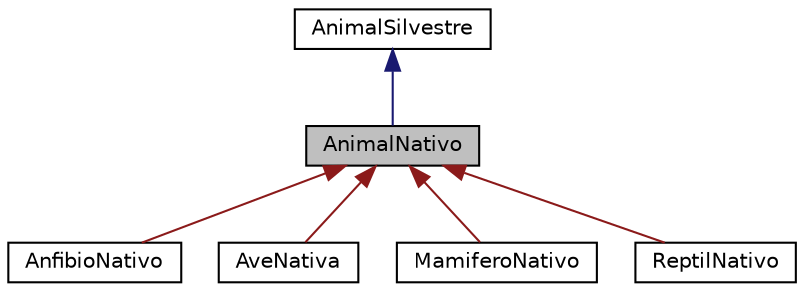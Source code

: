 digraph "AnimalNativo"
{
  edge [fontname="Helvetica",fontsize="10",labelfontname="Helvetica",labelfontsize="10"];
  node [fontname="Helvetica",fontsize="10",shape=record];
  Node0 [label="AnimalNativo",height=0.2,width=0.4,color="black", fillcolor="grey75", style="filled", fontcolor="black"];
  Node1 -> Node0 [dir="back",color="midnightblue",fontsize="10",style="solid",fontname="Helvetica"];
  Node1 [label="AnimalSilvestre",height=0.2,width=0.4,color="black", fillcolor="white", style="filled",URL="$classAnimalSilvestre.html"];
  Node0 -> Node2 [dir="back",color="firebrick4",fontsize="10",style="solid",fontname="Helvetica"];
  Node2 [label="AnfibioNativo",height=0.2,width=0.4,color="black", fillcolor="white", style="filled",URL="$classAnfibioNativo.html"];
  Node0 -> Node3 [dir="back",color="firebrick4",fontsize="10",style="solid",fontname="Helvetica"];
  Node3 [label="AveNativa",height=0.2,width=0.4,color="black", fillcolor="white", style="filled",URL="$classAveNativa.html"];
  Node0 -> Node4 [dir="back",color="firebrick4",fontsize="10",style="solid",fontname="Helvetica"];
  Node4 [label="MamiferoNativo",height=0.2,width=0.4,color="black", fillcolor="white", style="filled",URL="$classMamiferoNativo.html"];
  Node0 -> Node5 [dir="back",color="firebrick4",fontsize="10",style="solid",fontname="Helvetica"];
  Node5 [label="ReptilNativo",height=0.2,width=0.4,color="black", fillcolor="white", style="filled",URL="$classReptilNativo.html"];
}
